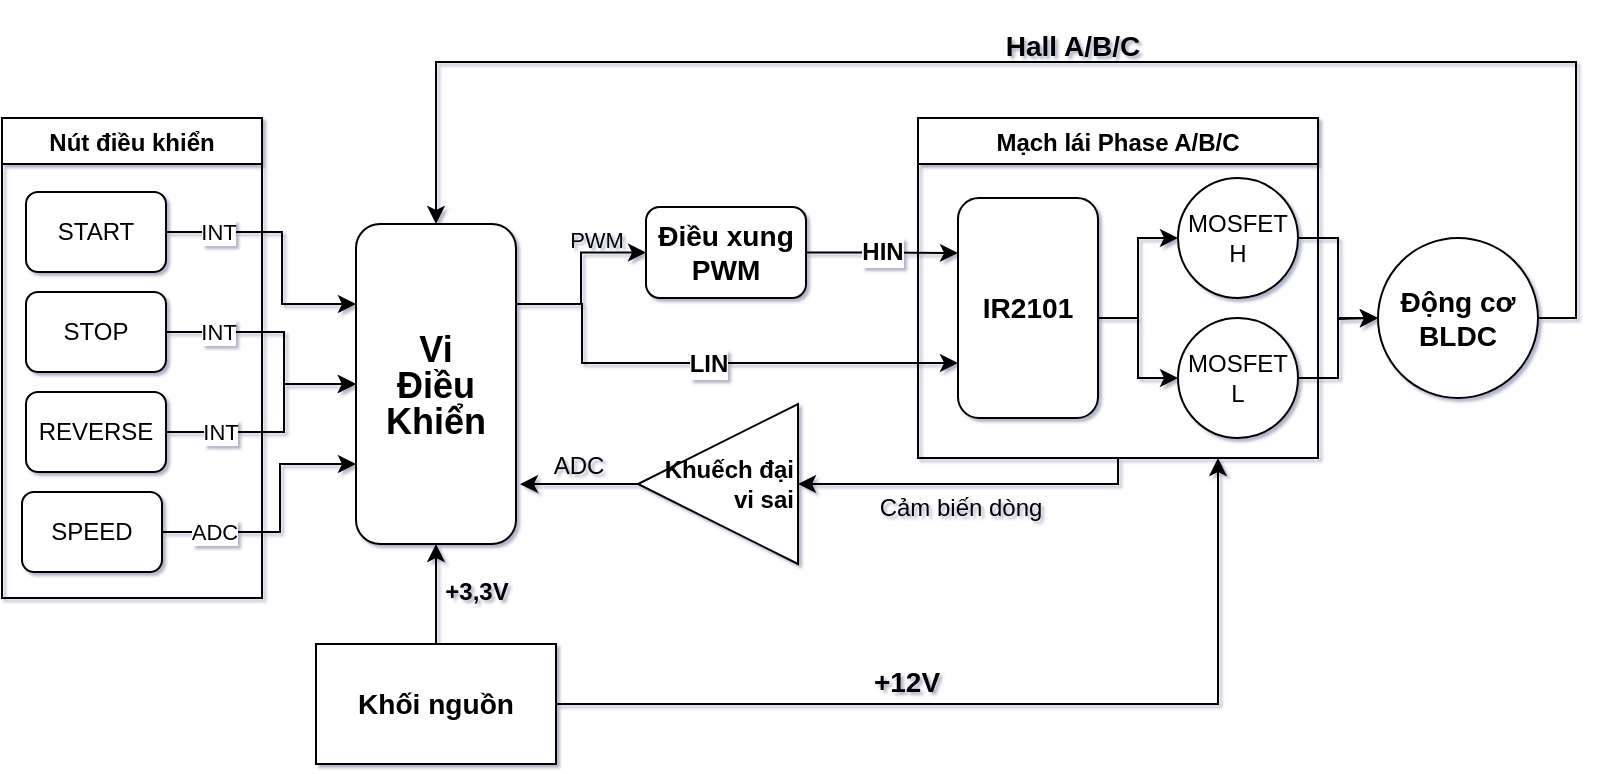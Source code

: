 <mxfile version="15.4.3" type="github">
  <diagram id="37qkrGA-qiBt7yX1-RLJ" name="Page-1">
    <mxGraphModel dx="804" dy="522" grid="0" gridSize="10" guides="1" tooltips="1" connect="1" arrows="1" fold="1" page="1" pageScale="1" pageWidth="827" pageHeight="1169" math="0" shadow="1">
      <root>
        <mxCell id="0" />
        <mxCell id="1" parent="0" />
        <mxCell id="4EhvoyJ2vzf-Z0eH_8TJ-2" value="PWM" style="edgeStyle=orthogonalEdgeStyle;rounded=0;orthogonalLoop=1;jettySize=auto;html=1;exitX=1;exitY=0.25;exitDx=0;exitDy=0;labelBackgroundColor=none;" edge="1" parent="1" source="zghn17i_CsrTUizmseol-2" target="zghn17i_CsrTUizmseol-18">
          <mxGeometry x="0.449" y="6" relative="1" as="geometry">
            <mxPoint as="offset" />
          </mxGeometry>
        </mxCell>
        <mxCell id="4EhvoyJ2vzf-Z0eH_8TJ-3" value="&lt;b&gt;&lt;font style=&quot;font-size: 12px&quot;&gt;LIN&lt;/font&gt;&lt;/b&gt;" style="edgeStyle=orthogonalEdgeStyle;rounded=0;orthogonalLoop=1;jettySize=auto;html=1;exitX=1;exitY=0.25;exitDx=0;exitDy=0;entryX=0;entryY=0.75;entryDx=0;entryDy=0;" edge="1" parent="1" source="zghn17i_CsrTUizmseol-2" target="zghn17i_CsrTUizmseol-9">
          <mxGeometry relative="1" as="geometry">
            <Array as="points">
              <mxPoint x="303" y="220" />
              <mxPoint x="303" y="250" />
            </Array>
          </mxGeometry>
        </mxCell>
        <mxCell id="zghn17i_CsrTUizmseol-2" value="&lt;h2 style=&quot;line-height: 1&quot;&gt;Vi&lt;br&gt;Điều&lt;br&gt;Khiển&lt;/h2&gt;" style="rounded=1;whiteSpace=wrap;html=1;" parent="1" vertex="1">
          <mxGeometry x="190" y="180" width="80" height="160" as="geometry" />
        </mxCell>
        <mxCell id="zghn17i_CsrTUizmseol-21" value="INT" style="edgeStyle=orthogonalEdgeStyle;rounded=0;orthogonalLoop=1;jettySize=auto;html=1;exitX=1;exitY=0.5;exitDx=0;exitDy=0;entryX=0;entryY=0.25;entryDx=0;entryDy=0;" parent="1" source="4EhvoyJ2vzf-Z0eH_8TJ-16" target="zghn17i_CsrTUizmseol-2" edge="1">
          <mxGeometry x="-0.614" relative="1" as="geometry">
            <mxPoint as="offset" />
            <mxPoint x="120" y="186.5" as="sourcePoint" />
            <Array as="points">
              <mxPoint x="153" y="184" />
              <mxPoint x="153" y="220" />
            </Array>
          </mxGeometry>
        </mxCell>
        <mxCell id="zghn17i_CsrTUizmseol-22" value="INT" style="edgeStyle=orthogonalEdgeStyle;rounded=0;orthogonalLoop=1;jettySize=auto;html=1;exitX=1;exitY=0.5;exitDx=0;exitDy=0;entryX=0;entryY=0.5;entryDx=0;entryDy=0;" parent="1" source="4EhvoyJ2vzf-Z0eH_8TJ-15" target="zghn17i_CsrTUizmseol-2" edge="1">
          <mxGeometry x="-0.581" relative="1" as="geometry">
            <mxPoint x="190" y="220" as="targetPoint" />
            <mxPoint as="offset" />
            <mxPoint x="120" y="234.5" as="sourcePoint" />
            <Array as="points">
              <mxPoint x="154" y="234" />
              <mxPoint x="154" y="260" />
            </Array>
          </mxGeometry>
        </mxCell>
        <mxCell id="zghn17i_CsrTUizmseol-30" value="INT" style="edgeStyle=orthogonalEdgeStyle;rounded=0;orthogonalLoop=1;jettySize=auto;html=1;exitX=1;exitY=0.5;exitDx=0;exitDy=0;entryX=0;entryY=0.5;entryDx=0;entryDy=0;fontSize=11;" parent="1" source="4EhvoyJ2vzf-Z0eH_8TJ-14" target="zghn17i_CsrTUizmseol-2" edge="1">
          <mxGeometry x="-0.543" relative="1" as="geometry">
            <mxPoint as="offset" />
            <mxPoint x="120" y="282.5" as="sourcePoint" />
            <Array as="points">
              <mxPoint x="154" y="284" />
              <mxPoint x="154" y="260" />
            </Array>
          </mxGeometry>
        </mxCell>
        <mxCell id="zghn17i_CsrTUizmseol-31" value="ADC" style="edgeStyle=orthogonalEdgeStyle;rounded=0;orthogonalLoop=1;jettySize=auto;html=1;entryX=0;entryY=0.75;entryDx=0;entryDy=0;fontSize=11;exitX=1;exitY=0.5;exitDx=0;exitDy=0;" parent="1" source="4EhvoyJ2vzf-Z0eH_8TJ-13" target="zghn17i_CsrTUizmseol-2" edge="1">
          <mxGeometry x="-0.614" relative="1" as="geometry">
            <mxPoint as="offset" />
            <mxPoint x="120" y="333.5" as="sourcePoint" />
            <Array as="points">
              <mxPoint x="152" y="334" />
              <mxPoint x="152" y="300" />
            </Array>
          </mxGeometry>
        </mxCell>
        <mxCell id="zghn17i_CsrTUizmseol-36" value="&lt;h3&gt;Hall A/B/C&lt;/h3&gt;" style="edgeStyle=orthogonalEdgeStyle;rounded=0;orthogonalLoop=1;jettySize=auto;entryX=0.5;entryY=0;entryDx=0;entryDy=0;fontSize=12;html=1;fontColor=default;labelBackgroundColor=none;exitX=1;exitY=0.5;exitDx=0;exitDy=0;" parent="1" source="zghn17i_CsrTUizmseol-7" target="zghn17i_CsrTUizmseol-2" edge="1">
          <mxGeometry y="-8" relative="1" as="geometry">
            <Array as="points">
              <mxPoint x="800" y="227" />
              <mxPoint x="800" y="99" />
              <mxPoint x="230" y="99" />
            </Array>
            <mxPoint as="offset" />
          </mxGeometry>
        </mxCell>
        <mxCell id="zghn17i_CsrTUizmseol-7" value="&lt;h3&gt;Động cơ&lt;br&gt;BLDC&lt;/h3&gt;" style="ellipse;whiteSpace=wrap;html=1;aspect=fixed;" parent="1" vertex="1">
          <mxGeometry x="701" y="187" width="80" height="80" as="geometry" />
        </mxCell>
        <mxCell id="4EhvoyJ2vzf-Z0eH_8TJ-4" value="&lt;b&gt;&lt;font style=&quot;font-size: 14px&quot;&gt;+12V&lt;/font&gt;&lt;/b&gt;" style="edgeStyle=orthogonalEdgeStyle;rounded=0;orthogonalLoop=1;jettySize=auto;html=1;exitX=1;exitY=0.5;exitDx=0;exitDy=0;fontSize=12;entryX=0.75;entryY=1;entryDx=0;entryDy=0;labelBackgroundColor=none;" edge="1" parent="1" source="zghn17i_CsrTUizmseol-8" target="zghn17i_CsrTUizmseol-11">
          <mxGeometry x="-0.229" y="11" relative="1" as="geometry">
            <mxPoint x="578" y="337" as="targetPoint" />
            <mxPoint as="offset" />
          </mxGeometry>
        </mxCell>
        <mxCell id="zghn17i_CsrTUizmseol-8" value="&lt;h3&gt;Khối nguồn&lt;/h3&gt;" style="rounded=0;whiteSpace=wrap;html=1;" parent="1" vertex="1">
          <mxGeometry x="170" y="390" width="120" height="60" as="geometry" />
        </mxCell>
        <mxCell id="4EhvoyJ2vzf-Z0eH_8TJ-9" value="Cảm biến dòng" style="edgeStyle=orthogonalEdgeStyle;rounded=0;orthogonalLoop=1;jettySize=auto;html=1;entryX=0;entryY=0.5;entryDx=0;entryDy=0;labelBackgroundColor=none;fontSize=12;exitX=0.5;exitY=1;exitDx=0;exitDy=0;" edge="1" parent="1" source="zghn17i_CsrTUizmseol-11" target="4EhvoyJ2vzf-Z0eH_8TJ-1">
          <mxGeometry x="0.064" y="12" relative="1" as="geometry">
            <Array as="points">
              <mxPoint x="571" y="310" />
            </Array>
            <mxPoint as="offset" />
          </mxGeometry>
        </mxCell>
        <mxCell id="zghn17i_CsrTUizmseol-11" value="Mạch lái Phase A/B/C" style="swimlane;startSize=23;" parent="1" vertex="1">
          <mxGeometry x="471" y="127" width="200" height="170" as="geometry" />
        </mxCell>
        <mxCell id="zghn17i_CsrTUizmseol-14" style="edgeStyle=orthogonalEdgeStyle;rounded=0;orthogonalLoop=1;jettySize=auto;html=1;exitX=1;exitY=0.5;exitDx=0;exitDy=0;entryX=0;entryY=0.5;entryDx=0;entryDy=0;" parent="zghn17i_CsrTUizmseol-11" source="zghn17i_CsrTUizmseol-9" target="zghn17i_CsrTUizmseol-10" edge="1">
          <mxGeometry relative="1" as="geometry">
            <Array as="points">
              <mxPoint x="110" y="100" />
              <mxPoint x="110" y="60" />
            </Array>
          </mxGeometry>
        </mxCell>
        <mxCell id="zghn17i_CsrTUizmseol-15" style="edgeStyle=orthogonalEdgeStyle;rounded=0;orthogonalLoop=1;jettySize=auto;html=1;exitX=1;exitY=0.5;exitDx=0;exitDy=0;entryX=0;entryY=0.5;entryDx=0;entryDy=0;" parent="zghn17i_CsrTUizmseol-11" source="zghn17i_CsrTUizmseol-9" target="zghn17i_CsrTUizmseol-12" edge="1">
          <mxGeometry relative="1" as="geometry">
            <Array as="points">
              <mxPoint x="110" y="100" />
              <mxPoint x="110" y="130" />
            </Array>
          </mxGeometry>
        </mxCell>
        <mxCell id="zghn17i_CsrTUizmseol-9" value="&lt;h3&gt;IR2101&lt;/h3&gt;" style="rounded=1;whiteSpace=wrap;html=1;" parent="zghn17i_CsrTUizmseol-11" vertex="1">
          <mxGeometry x="20" y="40" width="70" height="110" as="geometry" />
        </mxCell>
        <mxCell id="zghn17i_CsrTUizmseol-10" value="MOSFET&lt;br&gt;H" style="ellipse;whiteSpace=wrap;html=1;aspect=fixed;" parent="zghn17i_CsrTUizmseol-11" vertex="1">
          <mxGeometry x="130" y="30" width="60" height="60" as="geometry" />
        </mxCell>
        <mxCell id="zghn17i_CsrTUizmseol-12" value="MOSFET&lt;br&gt;L" style="ellipse;whiteSpace=wrap;html=1;aspect=fixed;" parent="zghn17i_CsrTUizmseol-11" vertex="1">
          <mxGeometry x="130" y="100" width="60" height="60" as="geometry" />
        </mxCell>
        <mxCell id="zghn17i_CsrTUizmseol-16" style="edgeStyle=orthogonalEdgeStyle;rounded=0;orthogonalLoop=1;jettySize=auto;html=1;entryX=0;entryY=0.5;entryDx=0;entryDy=0;" parent="1" source="zghn17i_CsrTUizmseol-10" target="zghn17i_CsrTUizmseol-7" edge="1">
          <mxGeometry relative="1" as="geometry" />
        </mxCell>
        <mxCell id="zghn17i_CsrTUizmseol-17" style="edgeStyle=orthogonalEdgeStyle;rounded=0;orthogonalLoop=1;jettySize=auto;html=1;" parent="1" source="zghn17i_CsrTUizmseol-12" edge="1">
          <mxGeometry relative="1" as="geometry">
            <mxPoint x="701" y="227" as="targetPoint" />
          </mxGeometry>
        </mxCell>
        <mxCell id="zghn17i_CsrTUizmseol-33" value="HIN" style="edgeStyle=orthogonalEdgeStyle;rounded=0;orthogonalLoop=1;jettySize=auto;html=1;entryX=0;entryY=0.25;entryDx=0;entryDy=0;fontSize=12;fontStyle=1" parent="1" source="zghn17i_CsrTUizmseol-18" target="zghn17i_CsrTUizmseol-9" edge="1">
          <mxGeometry relative="1" as="geometry" />
        </mxCell>
        <mxCell id="zghn17i_CsrTUizmseol-18" value="&lt;h3&gt;Điều xung PWM&lt;/h3&gt;" style="rounded=1;whiteSpace=wrap;html=1;" parent="1" vertex="1">
          <mxGeometry x="335" y="171.5" width="80" height="45.5" as="geometry" />
        </mxCell>
        <mxCell id="4EhvoyJ2vzf-Z0eH_8TJ-8" value="ADC" style="edgeStyle=orthogonalEdgeStyle;rounded=0;orthogonalLoop=1;jettySize=auto;html=1;exitX=1;exitY=0.5;exitDx=0;exitDy=0;entryX=1.025;entryY=0.813;entryDx=0;entryDy=0;entryPerimeter=0;labelBackgroundColor=none;fontSize=12;" edge="1" parent="1" source="4EhvoyJ2vzf-Z0eH_8TJ-1" target="zghn17i_CsrTUizmseol-2">
          <mxGeometry x="0.032" y="-9" relative="1" as="geometry">
            <mxPoint as="offset" />
          </mxGeometry>
        </mxCell>
        <mxCell id="4EhvoyJ2vzf-Z0eH_8TJ-1" value="&lt;b&gt;Khuếch đại&lt;br&gt;vi sai&lt;/b&gt;" style="triangle;whiteSpace=wrap;html=1;fontSize=12;direction=west;align=right;" vertex="1" parent="1">
          <mxGeometry x="331" y="270" width="80" height="80" as="geometry" />
        </mxCell>
        <mxCell id="4EhvoyJ2vzf-Z0eH_8TJ-5" value="&lt;h3 style=&quot;font-size: 12px&quot;&gt;+3,3V&lt;/h3&gt;" style="edgeStyle=orthogonalEdgeStyle;rounded=0;orthogonalLoop=1;jettySize=auto;html=1;exitX=0.5;exitY=0;exitDx=0;exitDy=0;entryX=0.5;entryY=1;entryDx=0;entryDy=0;verticalAlign=middle;horizontal=1;labelBackgroundColor=none;fontSize=11;" edge="1" parent="1" source="zghn17i_CsrTUizmseol-8" target="zghn17i_CsrTUizmseol-2">
          <mxGeometry x="0.04" y="-20" relative="1" as="geometry">
            <mxPoint as="offset" />
            <mxPoint x="220" y="520" as="sourcePoint" />
            <mxPoint x="220" y="470" as="targetPoint" />
          </mxGeometry>
        </mxCell>
        <mxCell id="4EhvoyJ2vzf-Z0eH_8TJ-12" value="Nút điều khiển" style="swimlane;" vertex="1" parent="1">
          <mxGeometry x="13" y="127" width="130" height="240" as="geometry">
            <mxRectangle x="14" y="252" width="110" height="23" as="alternateBounds" />
          </mxGeometry>
        </mxCell>
        <mxCell id="4EhvoyJ2vzf-Z0eH_8TJ-13" value="SPEED" style="rounded=1;whiteSpace=wrap;html=1;" vertex="1" parent="4EhvoyJ2vzf-Z0eH_8TJ-12">
          <mxGeometry x="10" y="187" width="70" height="40" as="geometry" />
        </mxCell>
        <mxCell id="4EhvoyJ2vzf-Z0eH_8TJ-14" value="REVERSE" style="rounded=1;whiteSpace=wrap;html=1;" vertex="1" parent="4EhvoyJ2vzf-Z0eH_8TJ-12">
          <mxGeometry x="12" y="137" width="70" height="40" as="geometry" />
        </mxCell>
        <mxCell id="4EhvoyJ2vzf-Z0eH_8TJ-15" value="STOP" style="rounded=1;whiteSpace=wrap;html=1;" vertex="1" parent="4EhvoyJ2vzf-Z0eH_8TJ-12">
          <mxGeometry x="12" y="87" width="70" height="40" as="geometry" />
        </mxCell>
        <mxCell id="4EhvoyJ2vzf-Z0eH_8TJ-16" value="START" style="rounded=1;whiteSpace=wrap;html=1;" vertex="1" parent="4EhvoyJ2vzf-Z0eH_8TJ-12">
          <mxGeometry x="12" y="37" width="70" height="40" as="geometry" />
        </mxCell>
      </root>
    </mxGraphModel>
  </diagram>
</mxfile>
